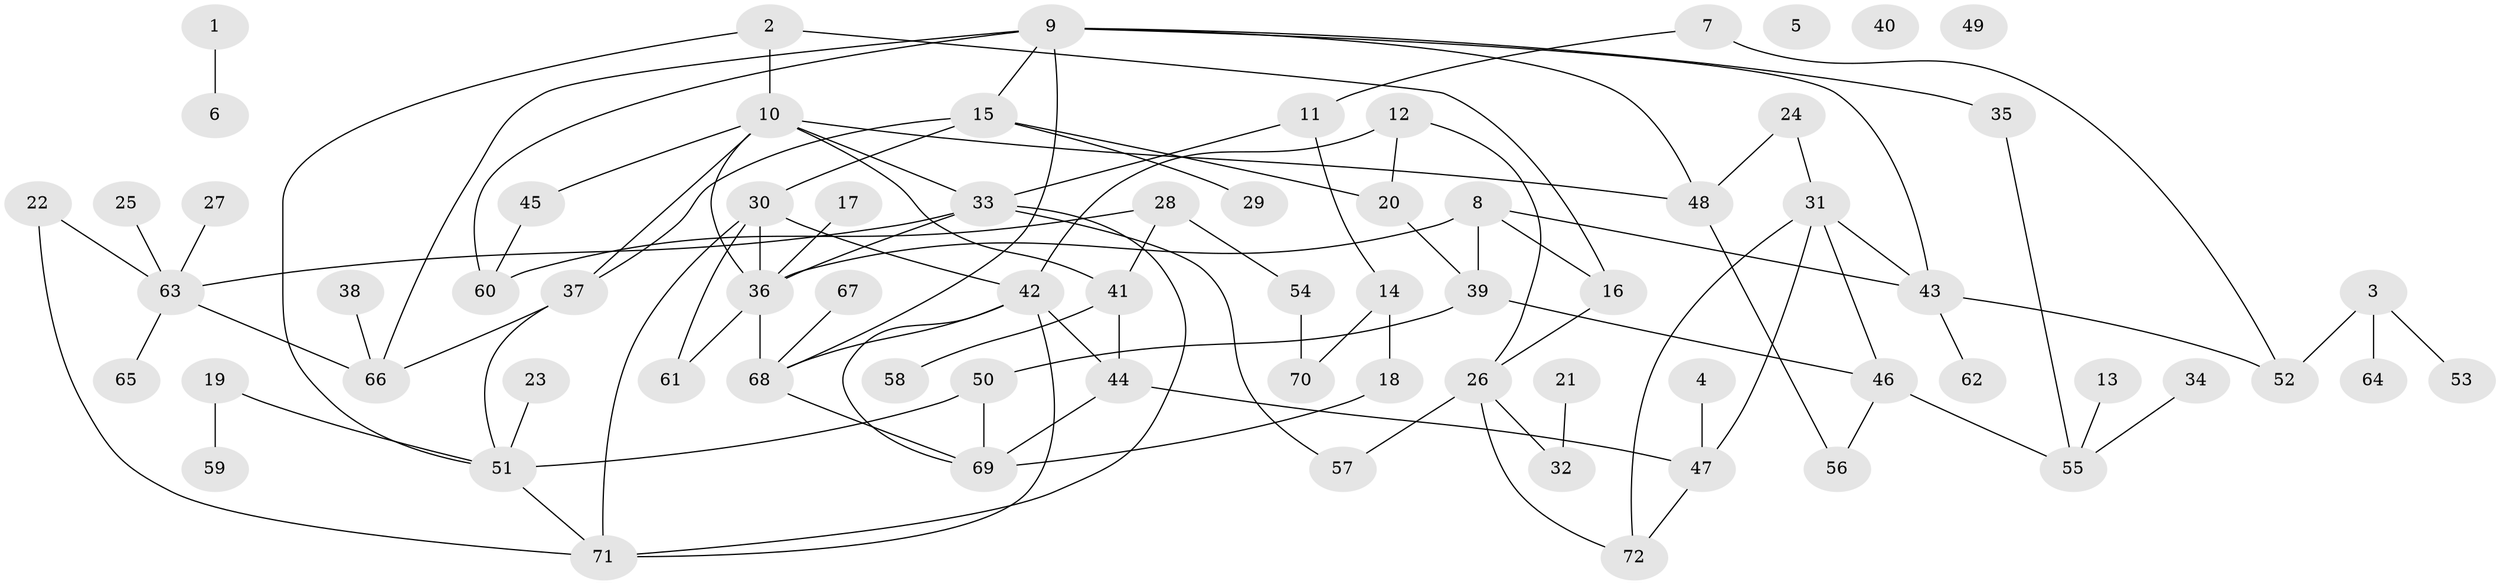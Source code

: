 // coarse degree distribution, {2: 0.125, 4: 0.0625, 8: 0.09375, 10: 0.03125, 5: 0.0625, 1: 0.28125, 3: 0.15625, 6: 0.125, 7: 0.0625}
// Generated by graph-tools (version 1.1) at 2025/48/03/04/25 22:48:14]
// undirected, 72 vertices, 103 edges
graph export_dot {
  node [color=gray90,style=filled];
  1;
  2;
  3;
  4;
  5;
  6;
  7;
  8;
  9;
  10;
  11;
  12;
  13;
  14;
  15;
  16;
  17;
  18;
  19;
  20;
  21;
  22;
  23;
  24;
  25;
  26;
  27;
  28;
  29;
  30;
  31;
  32;
  33;
  34;
  35;
  36;
  37;
  38;
  39;
  40;
  41;
  42;
  43;
  44;
  45;
  46;
  47;
  48;
  49;
  50;
  51;
  52;
  53;
  54;
  55;
  56;
  57;
  58;
  59;
  60;
  61;
  62;
  63;
  64;
  65;
  66;
  67;
  68;
  69;
  70;
  71;
  72;
  1 -- 6;
  2 -- 10;
  2 -- 16;
  2 -- 51;
  3 -- 52;
  3 -- 53;
  3 -- 64;
  4 -- 47;
  7 -- 11;
  7 -- 52;
  8 -- 16;
  8 -- 36;
  8 -- 39;
  8 -- 43;
  9 -- 15;
  9 -- 35;
  9 -- 43;
  9 -- 48;
  9 -- 60;
  9 -- 66;
  9 -- 68;
  10 -- 33;
  10 -- 36;
  10 -- 37;
  10 -- 41;
  10 -- 45;
  10 -- 48;
  11 -- 14;
  11 -- 33;
  12 -- 20;
  12 -- 26;
  12 -- 42;
  13 -- 55;
  14 -- 18;
  14 -- 70;
  15 -- 20;
  15 -- 29;
  15 -- 30;
  15 -- 37;
  16 -- 26;
  17 -- 36;
  18 -- 69;
  19 -- 51;
  19 -- 59;
  20 -- 39;
  21 -- 32;
  22 -- 63;
  22 -- 71;
  23 -- 51;
  24 -- 31;
  24 -- 48;
  25 -- 63;
  26 -- 32;
  26 -- 57;
  26 -- 72;
  27 -- 63;
  28 -- 41;
  28 -- 54;
  28 -- 60;
  30 -- 36;
  30 -- 42;
  30 -- 61;
  30 -- 71;
  31 -- 43;
  31 -- 46;
  31 -- 47;
  31 -- 72;
  33 -- 36;
  33 -- 57;
  33 -- 63;
  33 -- 71;
  34 -- 55;
  35 -- 55;
  36 -- 61;
  36 -- 68;
  37 -- 51;
  37 -- 66;
  38 -- 66;
  39 -- 46;
  39 -- 50;
  41 -- 44;
  41 -- 58;
  42 -- 44;
  42 -- 68;
  42 -- 69;
  42 -- 71;
  43 -- 52;
  43 -- 62;
  44 -- 47;
  44 -- 69;
  45 -- 60;
  46 -- 55;
  46 -- 56;
  47 -- 72;
  48 -- 56;
  50 -- 51;
  50 -- 69;
  51 -- 71;
  54 -- 70;
  63 -- 65;
  63 -- 66;
  67 -- 68;
  68 -- 69;
}
